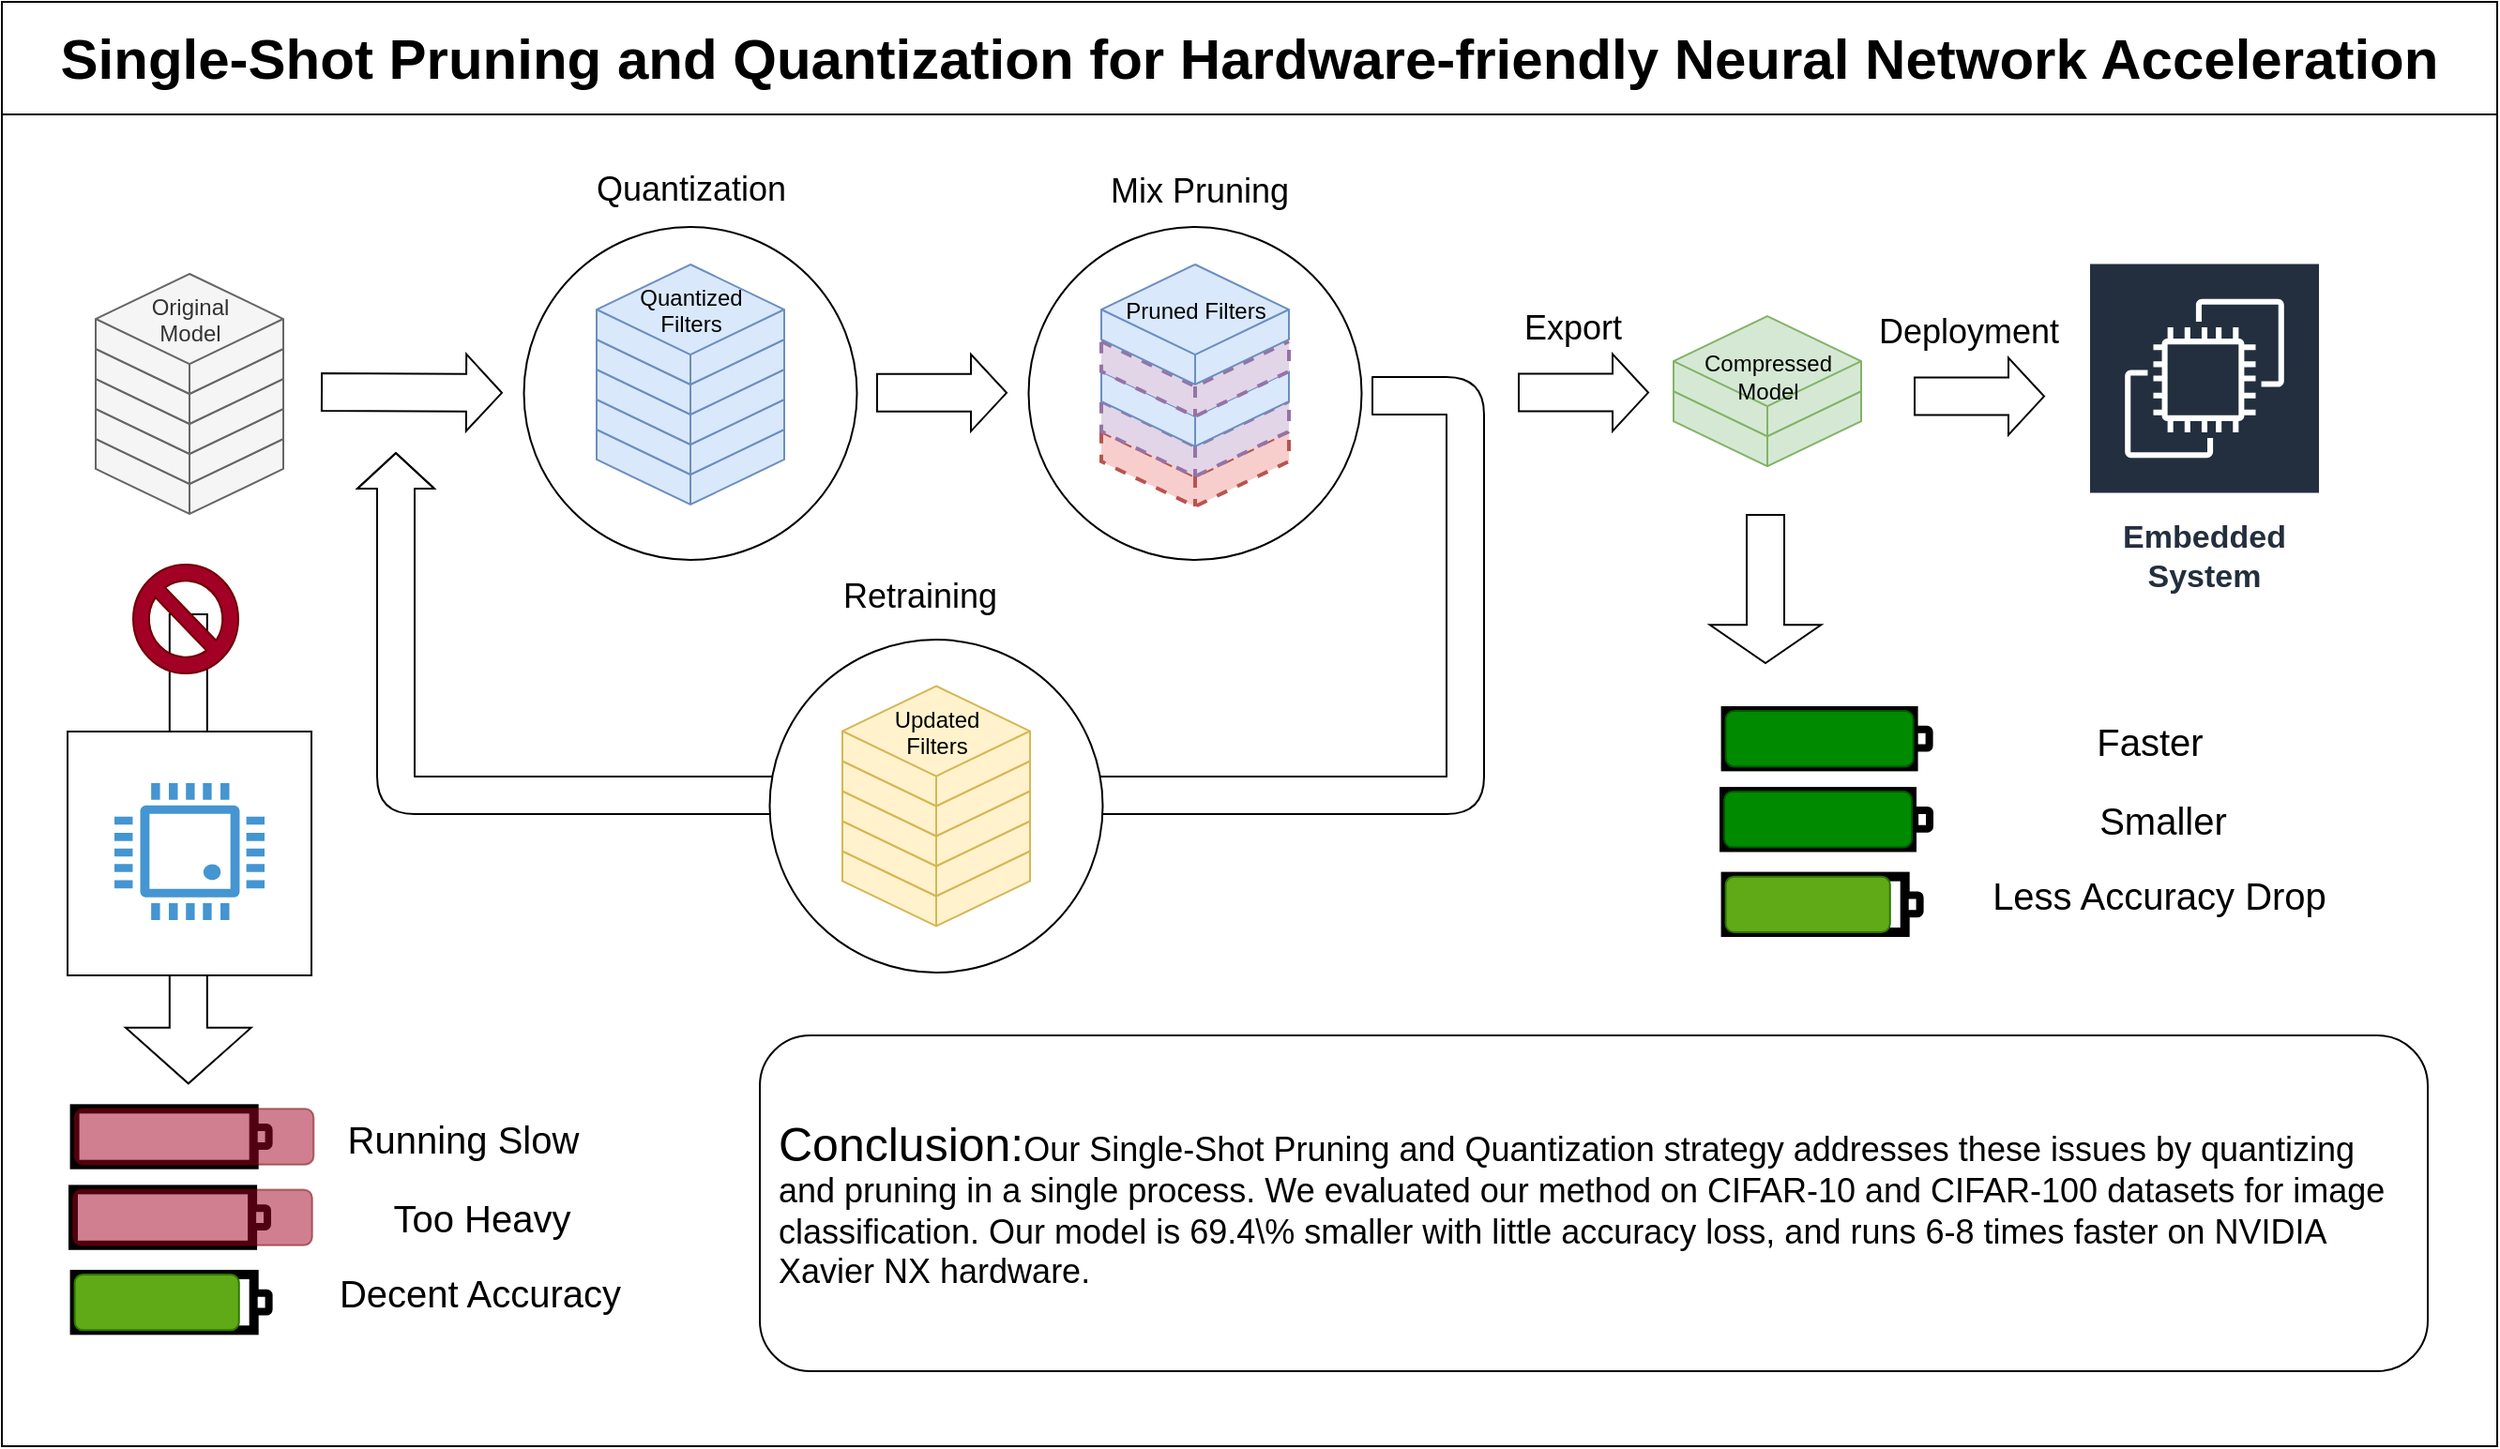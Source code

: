 <mxfile version="21.3.5" type="github">
  <diagram name="第 1 页" id="9iZRizX3N21t1pR2slK-">
    <mxGraphModel dx="1793" dy="924" grid="1" gridSize="10" guides="1" tooltips="1" connect="1" arrows="1" fold="1" page="1" pageScale="1" pageWidth="827" pageHeight="1169" math="0" shadow="0">
      <root>
        <mxCell id="0" />
        <mxCell id="1" parent="0" />
        <mxCell id="0Aem7aCA6XUBFZICTMyG-1" value="&lt;font style=&quot;font-size: 30px;&quot;&gt;Single-Shot Pruning and Quantization for Hardware-friendly Neural Network Acceleration&lt;/font&gt;" style="swimlane;whiteSpace=wrap;html=1;startSize=60;" vertex="1" parent="1">
          <mxGeometry x="60" y="90" width="1330" height="770" as="geometry" />
        </mxCell>
        <mxCell id="0Aem7aCA6XUBFZICTMyG-242" value="" style="group" vertex="1" connectable="0" parent="0Aem7aCA6XUBFZICTMyG-1">
          <mxGeometry x="35" y="388" width="130" height="130" as="geometry" />
        </mxCell>
        <mxCell id="0Aem7aCA6XUBFZICTMyG-243" value="" style="shape=flexArrow;endArrow=classic;html=1;rounded=0;width=20;endWidth=45.882;endSize=9.588;" edge="1" parent="0Aem7aCA6XUBFZICTMyG-242">
          <mxGeometry width="50" height="50" relative="1" as="geometry">
            <mxPoint x="64.41" y="-62" as="sourcePoint" />
            <mxPoint x="64.41" y="189.176" as="targetPoint" />
          </mxGeometry>
        </mxCell>
        <mxCell id="0Aem7aCA6XUBFZICTMyG-241" value="" style="whiteSpace=wrap;html=1;aspect=fixed;" vertex="1" parent="0Aem7aCA6XUBFZICTMyG-242">
          <mxGeometry y="1" width="130" height="130" as="geometry" />
        </mxCell>
        <mxCell id="0Aem7aCA6XUBFZICTMyG-240" value="" style="pointerEvents=1;shadow=0;dashed=0;html=1;strokeColor=none;fillColor=#4495D1;labelPosition=center;verticalLabelPosition=bottom;verticalAlign=top;align=center;outlineConnect=0;shape=mxgraph.veeam.cpu;" vertex="1" parent="0Aem7aCA6XUBFZICTMyG-242">
          <mxGeometry x="25" y="28.5" width="80" height="73" as="geometry" />
        </mxCell>
        <mxCell id="0Aem7aCA6XUBFZICTMyG-78" value="" style="ellipse;whiteSpace=wrap;html=1;aspect=fixed;" vertex="1" parent="0Aem7aCA6XUBFZICTMyG-1">
          <mxGeometry x="547.25" y="120" width="177.5" height="177.5" as="geometry" />
        </mxCell>
        <mxCell id="0Aem7aCA6XUBFZICTMyG-71" value="" style="html=1;shape=mxgraph.basic.isocube;isoAngle=15;fillColor=#f8cecc;strokeColor=#b85450;strokeWidth=2;dashed=1;" vertex="1" parent="0Aem7aCA6XUBFZICTMyG-1">
          <mxGeometry x="586" y="205" width="100" height="64" as="geometry" />
        </mxCell>
        <mxCell id="0Aem7aCA6XUBFZICTMyG-72" style="edgeStyle=orthogonalEdgeStyle;rounded=0;orthogonalLoop=1;jettySize=auto;html=1;exitX=0.5;exitY=1;exitDx=0;exitDy=0;exitPerimeter=0;fillColor=#dae8fc;strokeColor=#6c8ebf;" edge="1" parent="0Aem7aCA6XUBFZICTMyG-1" source="0Aem7aCA6XUBFZICTMyG-71" target="0Aem7aCA6XUBFZICTMyG-71">
          <mxGeometry relative="1" as="geometry" />
        </mxCell>
        <mxCell id="0Aem7aCA6XUBFZICTMyG-73" value="" style="html=1;shape=mxgraph.basic.isocube;isoAngle=15;fillColor=#e1d5e7;strokeColor=#9673a6;dashed=1;strokeWidth=2;" vertex="1" parent="0Aem7aCA6XUBFZICTMyG-1">
          <mxGeometry x="586" y="189" width="100" height="64" as="geometry" />
        </mxCell>
        <mxCell id="0Aem7aCA6XUBFZICTMyG-74" value="" style="html=1;shape=mxgraph.basic.isocube;isoAngle=15;fillColor=#dae8fc;strokeColor=#6c8ebf;" vertex="1" parent="0Aem7aCA6XUBFZICTMyG-1">
          <mxGeometry x="586" y="173" width="100" height="64" as="geometry" />
        </mxCell>
        <mxCell id="0Aem7aCA6XUBFZICTMyG-75" value="" style="html=1;shape=mxgraph.basic.isocube;isoAngle=15;fillColor=#e1d5e7;strokeColor=#9673a6;dashed=1;strokeWidth=2;" vertex="1" parent="0Aem7aCA6XUBFZICTMyG-1">
          <mxGeometry x="586" y="157" width="100" height="64" as="geometry" />
        </mxCell>
        <mxCell id="0Aem7aCA6XUBFZICTMyG-76" value="&lt;font color=&quot;#000000&quot;&gt;Pruned Filters&lt;br&gt;&lt;br&gt;&lt;/font&gt;" style="html=1;shape=mxgraph.basic.isocube;isoAngle=15;fillColor=#dae8fc;strokeColor=#6c8ebf;" vertex="1" parent="0Aem7aCA6XUBFZICTMyG-1">
          <mxGeometry x="586" y="140" width="100" height="64" as="geometry" />
        </mxCell>
        <mxCell id="0Aem7aCA6XUBFZICTMyG-77" value="" style="shape=flexArrow;endArrow=classic;html=1;rounded=0;width=20;" edge="1" parent="0Aem7aCA6XUBFZICTMyG-1">
          <mxGeometry width="50" height="50" relative="1" as="geometry">
            <mxPoint x="170" y="208" as="sourcePoint" />
            <mxPoint x="267" y="208.41" as="targetPoint" />
          </mxGeometry>
        </mxCell>
        <mxCell id="0Aem7aCA6XUBFZICTMyG-92" value="&lt;font style=&quot;font-size: 18px;&quot;&gt;Quantization&lt;/font&gt;" style="edgeLabel;html=1;align=center;verticalAlign=middle;resizable=0;points=[];" vertex="1" connectable="0" parent="0Aem7aCA6XUBFZICTMyG-77">
          <mxGeometry x="0.084" y="5" relative="1" as="geometry">
            <mxPoint x="144" y="-103" as="offset" />
          </mxGeometry>
        </mxCell>
        <mxCell id="0Aem7aCA6XUBFZICTMyG-79" value="" style="shape=flexArrow;endArrow=classic;html=1;rounded=0;width=20;" edge="1" parent="0Aem7aCA6XUBFZICTMyG-1">
          <mxGeometry width="50" height="50" relative="1" as="geometry">
            <mxPoint x="466" y="208.41" as="sourcePoint" />
            <mxPoint x="536" y="208.41" as="targetPoint" />
          </mxGeometry>
        </mxCell>
        <mxCell id="0Aem7aCA6XUBFZICTMyG-93" value="&lt;font style=&quot;font-size: 18px;&quot;&gt;Mix Pruning&lt;/font&gt;" style="edgeLabel;html=1;align=center;verticalAlign=middle;resizable=0;points=[];" vertex="1" connectable="0" parent="0Aem7aCA6XUBFZICTMyG-79">
          <mxGeometry x="-0.422" y="6" relative="1" as="geometry">
            <mxPoint x="152" y="-102" as="offset" />
          </mxGeometry>
        </mxCell>
        <mxCell id="0Aem7aCA6XUBFZICTMyG-81" value="" style="group" vertex="1" connectable="0" parent="0Aem7aCA6XUBFZICTMyG-1">
          <mxGeometry x="973" y="152" width="100" height="128" as="geometry" />
        </mxCell>
        <mxCell id="0Aem7aCA6XUBFZICTMyG-83" style="edgeStyle=orthogonalEdgeStyle;rounded=0;orthogonalLoop=1;jettySize=auto;html=1;exitX=0.5;exitY=1;exitDx=0;exitDy=0;exitPerimeter=0;fillColor=#d5e8d4;strokeColor=#82b366;" edge="1" parent="0Aem7aCA6XUBFZICTMyG-81">
          <mxGeometry relative="1" as="geometry">
            <mxPoint x="-32" y="111.55" as="sourcePoint" />
            <mxPoint x="-32" y="111.55" as="targetPoint" />
          </mxGeometry>
        </mxCell>
        <mxCell id="0Aem7aCA6XUBFZICTMyG-84" value="" style="html=1;shape=mxgraph.basic.isocube;isoAngle=15;fillColor=#d5e8d4;strokeColor=#82b366;" vertex="1" parent="0Aem7aCA6XUBFZICTMyG-81">
          <mxGeometry x="-82" y="31.55" width="100" height="64" as="geometry" />
        </mxCell>
        <mxCell id="0Aem7aCA6XUBFZICTMyG-85" value="&lt;font color=&quot;#000000&quot;&gt;Compressed&lt;br&gt;Model&lt;/font&gt;" style="html=1;shape=mxgraph.basic.isocube;isoAngle=15;fillColor=#d5e8d4;strokeColor=#82b366;" vertex="1" parent="0Aem7aCA6XUBFZICTMyG-81">
          <mxGeometry x="-82" y="15.55" width="100" height="64" as="geometry" />
        </mxCell>
        <mxCell id="0Aem7aCA6XUBFZICTMyG-90" value="" style="endArrow=classic;html=1;rounded=1;shape=flexArrow;strokeWidth=1;width=20;" edge="1" parent="0Aem7aCA6XUBFZICTMyG-1">
          <mxGeometry width="50" height="50" relative="1" as="geometry">
            <mxPoint x="730" y="210" as="sourcePoint" />
            <mxPoint x="210" y="240" as="targetPoint" />
            <Array as="points">
              <mxPoint x="780" y="210" />
              <mxPoint x="780" y="423" />
              <mxPoint x="510" y="423" />
              <mxPoint x="210" y="423" />
            </Array>
          </mxGeometry>
        </mxCell>
        <mxCell id="0Aem7aCA6XUBFZICTMyG-95" value="&lt;font style=&quot;font-size: 18px;&quot;&gt;Retraining&lt;/font&gt;" style="edgeLabel;html=1;align=center;verticalAlign=middle;resizable=0;points=[];" vertex="1" connectable="0" parent="0Aem7aCA6XUBFZICTMyG-90">
          <mxGeometry x="0.097" y="-5" relative="1" as="geometry">
            <mxPoint x="3" y="-101" as="offset" />
          </mxGeometry>
        </mxCell>
        <mxCell id="0Aem7aCA6XUBFZICTMyG-97" value="&lt;font style=&quot;font-size: 17px;&quot;&gt;Embedded System&lt;/font&gt;" style="sketch=0;outlineConnect=0;fontColor=#232F3E;gradientColor=none;strokeColor=#ffffff;fillColor=#232F3E;dashed=0;verticalLabelPosition=middle;verticalAlign=bottom;align=center;html=1;whiteSpace=wrap;fontSize=10;fontStyle=1;spacing=3;shape=mxgraph.aws4.productIcon;prIcon=mxgraph.aws4.ec2;" vertex="1" parent="0Aem7aCA6XUBFZICTMyG-1">
          <mxGeometry x="1112" y="138.75" width="124" height="181.25" as="geometry" />
        </mxCell>
        <mxCell id="0Aem7aCA6XUBFZICTMyG-113" value="" style="group" vertex="1" connectable="0" parent="0Aem7aCA6XUBFZICTMyG-1">
          <mxGeometry x="404" y="551" width="889" height="179" as="geometry" />
        </mxCell>
        <mxCell id="0Aem7aCA6XUBFZICTMyG-110" value="" style="rounded=1;whiteSpace=wrap;html=1;" vertex="1" parent="0Aem7aCA6XUBFZICTMyG-113">
          <mxGeometry width="889" height="179" as="geometry" />
        </mxCell>
        <mxCell id="0Aem7aCA6XUBFZICTMyG-112" value="&lt;div style=&quot;text-align: left;&quot;&gt;&lt;font style=&quot;background-color: initial; font-size: 25px;&quot;&gt;Conclusion:&lt;/font&gt;&lt;font style=&quot;background-color: initial;&quot;&gt;&lt;font style=&quot;font-size: 18px;&quot;&gt;Our Single-Shot Pruning and Quantization strategy addresses these issues by quantizing and pruning in a single process. We evaluated our method on CIFAR-10 and CIFAR-100 datasets for image classification. Our model is 69.4\% smaller with little accuracy loss, and runs 6-8 times faster on NVIDIA Xavier NX hardware.&lt;/font&gt;&lt;/font&gt;&lt;/div&gt;" style="text;html=1;strokeColor=none;fillColor=none;align=center;verticalAlign=middle;whiteSpace=wrap;rounded=0;labelPosition=center;verticalLabelPosition=middle;spacing=2;" vertex="1" parent="0Aem7aCA6XUBFZICTMyG-113">
          <mxGeometry x="9" y="11.188" width="871" height="156.625" as="geometry" />
        </mxCell>
        <mxCell id="0Aem7aCA6XUBFZICTMyG-115" value="" style="group" vertex="1" connectable="0" parent="0Aem7aCA6XUBFZICTMyG-1">
          <mxGeometry x="278.25" y="120" width="177.5" height="177.5" as="geometry" />
        </mxCell>
        <mxCell id="0Aem7aCA6XUBFZICTMyG-38" value="" style="ellipse;whiteSpace=wrap;html=1;aspect=fixed;" vertex="1" parent="0Aem7aCA6XUBFZICTMyG-115">
          <mxGeometry width="177.5" height="177.5" as="geometry" />
        </mxCell>
        <mxCell id="0Aem7aCA6XUBFZICTMyG-65" value="" style="html=1;shape=mxgraph.basic.isocube;isoAngle=15;fillColor=#dae8fc;strokeColor=#6c8ebf;" vertex="1" parent="0Aem7aCA6XUBFZICTMyG-115">
          <mxGeometry x="38.75" y="84" width="100" height="64" as="geometry" />
        </mxCell>
        <mxCell id="0Aem7aCA6XUBFZICTMyG-66" style="edgeStyle=orthogonalEdgeStyle;rounded=0;orthogonalLoop=1;jettySize=auto;html=1;exitX=0.5;exitY=1;exitDx=0;exitDy=0;exitPerimeter=0;fillColor=#dae8fc;strokeColor=#6c8ebf;" edge="1" parent="0Aem7aCA6XUBFZICTMyG-115" source="0Aem7aCA6XUBFZICTMyG-65" target="0Aem7aCA6XUBFZICTMyG-65">
          <mxGeometry relative="1" as="geometry" />
        </mxCell>
        <mxCell id="0Aem7aCA6XUBFZICTMyG-67" value="" style="html=1;shape=mxgraph.basic.isocube;isoAngle=15;fillColor=#dae8fc;strokeColor=#6c8ebf;" vertex="1" parent="0Aem7aCA6XUBFZICTMyG-115">
          <mxGeometry x="38.75" y="68" width="100" height="64" as="geometry" />
        </mxCell>
        <mxCell id="0Aem7aCA6XUBFZICTMyG-68" value="" style="html=1;shape=mxgraph.basic.isocube;isoAngle=15;fillColor=#dae8fc;strokeColor=#6c8ebf;" vertex="1" parent="0Aem7aCA6XUBFZICTMyG-115">
          <mxGeometry x="38.75" y="52" width="100" height="64" as="geometry" />
        </mxCell>
        <mxCell id="0Aem7aCA6XUBFZICTMyG-69" value="" style="html=1;shape=mxgraph.basic.isocube;isoAngle=15;fillColor=#dae8fc;strokeColor=#6c8ebf;" vertex="1" parent="0Aem7aCA6XUBFZICTMyG-115">
          <mxGeometry x="38.75" y="36" width="100" height="64" as="geometry" />
        </mxCell>
        <mxCell id="0Aem7aCA6XUBFZICTMyG-70" value="&lt;font color=&quot;#000000&quot;&gt;Quantized&lt;br&gt;Filters&lt;br&gt;&lt;br&gt;&lt;/font&gt;" style="html=1;shape=mxgraph.basic.isocube;isoAngle=15;fillColor=#dae8fc;strokeColor=#6c8ebf;" vertex="1" parent="0Aem7aCA6XUBFZICTMyG-115">
          <mxGeometry x="38.75" y="20" width="100" height="64" as="geometry" />
        </mxCell>
        <mxCell id="0Aem7aCA6XUBFZICTMyG-131" value="" style="group;fontColor=#333333;fillColor=none;strokeColor=none;" vertex="1" connectable="0" parent="0Aem7aCA6XUBFZICTMyG-1">
          <mxGeometry x="50" y="145" width="100" height="128" as="geometry" />
        </mxCell>
        <mxCell id="0Aem7aCA6XUBFZICTMyG-132" value="" style="html=1;shape=mxgraph.basic.isocube;isoAngle=15;fontColor=#333333;fillColor=#f5f5f5;strokeColor=#666666;" vertex="1" parent="0Aem7aCA6XUBFZICTMyG-131">
          <mxGeometry y="64" width="100" height="64" as="geometry" />
        </mxCell>
        <mxCell id="0Aem7aCA6XUBFZICTMyG-133" style="edgeStyle=orthogonalEdgeStyle;rounded=0;orthogonalLoop=1;jettySize=auto;html=1;exitX=0.5;exitY=1;exitDx=0;exitDy=0;exitPerimeter=0;fontColor=#000000;fillColor=#f5f5f5;strokeColor=#666666;" edge="1" parent="0Aem7aCA6XUBFZICTMyG-131" source="0Aem7aCA6XUBFZICTMyG-132" target="0Aem7aCA6XUBFZICTMyG-132">
          <mxGeometry relative="1" as="geometry" />
        </mxCell>
        <mxCell id="0Aem7aCA6XUBFZICTMyG-134" value="" style="html=1;shape=mxgraph.basic.isocube;isoAngle=15;fontColor=#333333;fillColor=#f5f5f5;strokeColor=#666666;" vertex="1" parent="0Aem7aCA6XUBFZICTMyG-131">
          <mxGeometry y="48" width="100" height="64" as="geometry" />
        </mxCell>
        <mxCell id="0Aem7aCA6XUBFZICTMyG-135" value="" style="html=1;shape=mxgraph.basic.isocube;isoAngle=15;fontColor=#333333;fillColor=#f5f5f5;strokeColor=#666666;" vertex="1" parent="0Aem7aCA6XUBFZICTMyG-131">
          <mxGeometry y="32" width="100" height="64" as="geometry" />
        </mxCell>
        <mxCell id="0Aem7aCA6XUBFZICTMyG-136" value="" style="html=1;shape=mxgraph.basic.isocube;isoAngle=15;fontColor=#333333;fillColor=#f5f5f5;strokeColor=#666666;" vertex="1" parent="0Aem7aCA6XUBFZICTMyG-131">
          <mxGeometry y="16" width="100" height="64" as="geometry" />
        </mxCell>
        <mxCell id="0Aem7aCA6XUBFZICTMyG-137" value="Original&lt;br&gt;Model&lt;br&gt;&lt;br&gt;" style="html=1;shape=mxgraph.basic.isocube;isoAngle=15;fontColor=#333333;fillColor=#f5f5f5;strokeColor=#666666;" vertex="1" parent="0Aem7aCA6XUBFZICTMyG-131">
          <mxGeometry width="100" height="64" as="geometry" />
        </mxCell>
        <mxCell id="0Aem7aCA6XUBFZICTMyG-153" value="" style="shape=flexArrow;endArrow=classic;html=1;rounded=0;width=20;" edge="1" parent="0Aem7aCA6XUBFZICTMyG-1">
          <mxGeometry width="50" height="50" relative="1" as="geometry">
            <mxPoint x="808" y="208.29" as="sourcePoint" />
            <mxPoint x="878" y="208.29" as="targetPoint" />
          </mxGeometry>
        </mxCell>
        <mxCell id="0Aem7aCA6XUBFZICTMyG-157" value="&lt;font style=&quot;font-size: 18px;&quot;&gt;Export&lt;/font&gt;" style="edgeLabel;html=1;align=center;verticalAlign=middle;resizable=0;points=[];" vertex="1" connectable="0" parent="0Aem7aCA6XUBFZICTMyG-153">
          <mxGeometry x="0.11" y="9" relative="1" as="geometry">
            <mxPoint x="-10" y="-26" as="offset" />
          </mxGeometry>
        </mxCell>
        <mxCell id="0Aem7aCA6XUBFZICTMyG-197" value="" style="group" vertex="1" connectable="0" parent="0Aem7aCA6XUBFZICTMyG-1">
          <mxGeometry x="38" y="590.16" width="310" height="118" as="geometry" />
        </mxCell>
        <mxCell id="0Aem7aCA6XUBFZICTMyG-189" value="" style="group" vertex="1" connectable="0" parent="0Aem7aCA6XUBFZICTMyG-197">
          <mxGeometry y="43.044" width="167.204" height="29.686" as="geometry" />
        </mxCell>
        <mxCell id="0Aem7aCA6XUBFZICTMyG-190" value="" style="rounded=0;whiteSpace=wrap;html=1;strokeWidth=5;" vertex="1" parent="0Aem7aCA6XUBFZICTMyG-189">
          <mxGeometry width="95.545" height="29.686" as="geometry" />
        </mxCell>
        <mxCell id="0Aem7aCA6XUBFZICTMyG-191" value="" style="rounded=1;whiteSpace=wrap;html=1;strokeWidth=4;" vertex="1" parent="0Aem7aCA6XUBFZICTMyG-189">
          <mxGeometry x="95.545" y="9.895" width="7.962" height="9.895" as="geometry" />
        </mxCell>
        <mxCell id="0Aem7aCA6XUBFZICTMyG-192" value="" style="rounded=1;whiteSpace=wrap;html=1;fillColor=#a20025;strokeColor=#6F0000;fontColor=#ffffff;opacity=50;" vertex="1" parent="0Aem7aCA6XUBFZICTMyG-189">
          <mxGeometry width="127.393" height="29.686" as="geometry" />
        </mxCell>
        <mxCell id="0Aem7aCA6XUBFZICTMyG-178" value="" style="group" vertex="1" connectable="0" parent="0Aem7aCA6XUBFZICTMyG-197">
          <mxGeometry x="0.796" y="88.314" width="103.507" height="29.686" as="geometry" />
        </mxCell>
        <mxCell id="0Aem7aCA6XUBFZICTMyG-175" value="" style="rounded=0;whiteSpace=wrap;html=1;strokeWidth=5;" vertex="1" parent="0Aem7aCA6XUBFZICTMyG-178">
          <mxGeometry width="95.545" height="29.686" as="geometry" />
        </mxCell>
        <mxCell id="0Aem7aCA6XUBFZICTMyG-176" value="" style="rounded=1;whiteSpace=wrap;html=1;fillColor=#60a917;strokeColor=#2D7600;fontColor=#ffffff;" vertex="1" parent="0Aem7aCA6XUBFZICTMyG-178">
          <mxGeometry width="87.583" height="29.686" as="geometry" />
        </mxCell>
        <mxCell id="0Aem7aCA6XUBFZICTMyG-177" value="" style="rounded=1;whiteSpace=wrap;html=1;strokeWidth=4;" vertex="1" parent="0Aem7aCA6XUBFZICTMyG-178">
          <mxGeometry x="95.545" y="9.895" width="7.962" height="9.895" as="geometry" />
        </mxCell>
        <mxCell id="0Aem7aCA6XUBFZICTMyG-193" value="" style="group" vertex="1" connectable="0" parent="0Aem7aCA6XUBFZICTMyG-197">
          <mxGeometry x="0.796" width="296.204" height="34.84" as="geometry" />
        </mxCell>
        <mxCell id="0Aem7aCA6XUBFZICTMyG-194" value="" style="rounded=0;whiteSpace=wrap;html=1;strokeWidth=5;" vertex="1" parent="0Aem7aCA6XUBFZICTMyG-193">
          <mxGeometry width="95.545" height="29.686" as="geometry" />
        </mxCell>
        <mxCell id="0Aem7aCA6XUBFZICTMyG-195" value="" style="rounded=1;whiteSpace=wrap;html=1;strokeWidth=4;" vertex="1" parent="0Aem7aCA6XUBFZICTMyG-193">
          <mxGeometry x="95.545" y="9.895" width="7.962" height="9.895" as="geometry" />
        </mxCell>
        <mxCell id="0Aem7aCA6XUBFZICTMyG-196" value="" style="rounded=1;whiteSpace=wrap;html=1;fillColor=#a20025;strokeColor=#6F0000;fontColor=#ffffff;opacity=50;" vertex="1" parent="0Aem7aCA6XUBFZICTMyG-193">
          <mxGeometry width="127.393" height="29.686" as="geometry" />
        </mxCell>
        <mxCell id="0Aem7aCA6XUBFZICTMyG-198" value="" style="group" vertex="1" connectable="0" parent="0Aem7aCA6XUBFZICTMyG-193">
          <mxGeometry x="147.204" y="-5.16" width="149" height="40" as="geometry" />
        </mxCell>
        <mxCell id="0Aem7aCA6XUBFZICTMyG-200" value="&lt;font style=&quot;font-size: 20px;&quot;&gt;Running Slow&lt;/font&gt;" style="text;html=1;strokeColor=none;fillColor=none;align=center;verticalAlign=middle;whiteSpace=wrap;rounded=0;" vertex="1" parent="0Aem7aCA6XUBFZICTMyG-198">
          <mxGeometry x="-10" y="5.66" width="140" height="30" as="geometry" />
        </mxCell>
        <mxCell id="0Aem7aCA6XUBFZICTMyG-211" value="&lt;span style=&quot;font-size: 20px;&quot;&gt;Too Heavy&lt;/span&gt;" style="text;html=1;strokeColor=none;fillColor=none;align=center;verticalAlign=middle;whiteSpace=wrap;rounded=0;" vertex="1" parent="0Aem7aCA6XUBFZICTMyG-197">
          <mxGeometry x="148" y="43.04" width="140" height="30" as="geometry" />
        </mxCell>
        <mxCell id="0Aem7aCA6XUBFZICTMyG-212" value="&lt;font style=&quot;font-size: 20px;&quot;&gt;Decent Accuracy&lt;/font&gt;" style="text;html=1;strokeColor=none;fillColor=none;align=center;verticalAlign=middle;whiteSpace=wrap;rounded=0;" vertex="1" parent="0Aem7aCA6XUBFZICTMyG-197">
          <mxGeometry x="136" y="83" width="162" height="30" as="geometry" />
        </mxCell>
        <mxCell id="0Aem7aCA6XUBFZICTMyG-250" value="" style="verticalLabelPosition=bottom;verticalAlign=top;html=1;shape=mxgraph.basic.no_symbol;fillColor=#a20025;fontColor=#ffffff;strokeColor=#6F0000;" vertex="1" parent="0Aem7aCA6XUBFZICTMyG-1">
          <mxGeometry x="70" y="300" width="56" height="58" as="geometry" />
        </mxCell>
        <mxCell id="0Aem7aCA6XUBFZICTMyG-252" value="" style="shape=flexArrow;endArrow=classic;html=1;rounded=0;width=20;endWidth=38.261;endSize=6.461;" edge="1" parent="0Aem7aCA6XUBFZICTMyG-1">
          <mxGeometry width="50" height="50" relative="1" as="geometry">
            <mxPoint x="940" y="273" as="sourcePoint" />
            <mxPoint x="940" y="353" as="targetPoint" />
          </mxGeometry>
        </mxCell>
        <mxCell id="0Aem7aCA6XUBFZICTMyG-222" value="" style="group" vertex="1" connectable="0" parent="0Aem7aCA6XUBFZICTMyG-1">
          <mxGeometry x="918" y="378" width="320" height="118" as="geometry" />
        </mxCell>
        <mxCell id="0Aem7aCA6XUBFZICTMyG-223" value="" style="group" vertex="1" connectable="0" parent="0Aem7aCA6XUBFZICTMyG-222">
          <mxGeometry y="43.044" width="167.204" height="29.69" as="geometry" />
        </mxCell>
        <mxCell id="0Aem7aCA6XUBFZICTMyG-224" value="" style="rounded=0;whiteSpace=wrap;html=1;strokeWidth=5;" vertex="1" parent="0Aem7aCA6XUBFZICTMyG-223">
          <mxGeometry width="100" height="29.69" as="geometry" />
        </mxCell>
        <mxCell id="0Aem7aCA6XUBFZICTMyG-225" value="" style="rounded=1;whiteSpace=wrap;html=1;strokeWidth=4;" vertex="1" parent="0Aem7aCA6XUBFZICTMyG-223">
          <mxGeometry x="101.545" y="9.895" width="7.962" height="9.895" as="geometry" />
        </mxCell>
        <mxCell id="0Aem7aCA6XUBFZICTMyG-226" value="" style="rounded=1;whiteSpace=wrap;html=1;fillColor=#008a00;strokeColor=#005700;fontColor=#ffffff;" vertex="1" parent="0Aem7aCA6XUBFZICTMyG-223">
          <mxGeometry width="100" height="29.69" as="geometry" />
        </mxCell>
        <mxCell id="0Aem7aCA6XUBFZICTMyG-227" value="" style="group" vertex="1" connectable="0" parent="0Aem7aCA6XUBFZICTMyG-222">
          <mxGeometry x="0.796" y="88.314" width="103.507" height="29.686" as="geometry" />
        </mxCell>
        <mxCell id="0Aem7aCA6XUBFZICTMyG-228" value="" style="rounded=0;whiteSpace=wrap;html=1;strokeWidth=5;" vertex="1" parent="0Aem7aCA6XUBFZICTMyG-227">
          <mxGeometry width="95.545" height="29.686" as="geometry" />
        </mxCell>
        <mxCell id="0Aem7aCA6XUBFZICTMyG-229" value="" style="rounded=1;whiteSpace=wrap;html=1;fillColor=#60a917;strokeColor=#2D7600;fontColor=#ffffff;" vertex="1" parent="0Aem7aCA6XUBFZICTMyG-227">
          <mxGeometry width="87.583" height="29.686" as="geometry" />
        </mxCell>
        <mxCell id="0Aem7aCA6XUBFZICTMyG-230" value="" style="rounded=1;whiteSpace=wrap;html=1;strokeWidth=4;" vertex="1" parent="0Aem7aCA6XUBFZICTMyG-227">
          <mxGeometry x="95.545" y="9.895" width="7.962" height="9.895" as="geometry" />
        </mxCell>
        <mxCell id="0Aem7aCA6XUBFZICTMyG-231" value="" style="group" vertex="1" connectable="0" parent="0Aem7aCA6XUBFZICTMyG-222">
          <mxGeometry x="0.796" width="296.204" height="34.84" as="geometry" />
        </mxCell>
        <mxCell id="0Aem7aCA6XUBFZICTMyG-232" value="" style="rounded=0;whiteSpace=wrap;html=1;strokeWidth=5;" vertex="1" parent="0Aem7aCA6XUBFZICTMyG-231">
          <mxGeometry width="100" height="29.69" as="geometry" />
        </mxCell>
        <mxCell id="0Aem7aCA6XUBFZICTMyG-233" value="" style="rounded=1;whiteSpace=wrap;html=1;strokeWidth=4;" vertex="1" parent="0Aem7aCA6XUBFZICTMyG-231">
          <mxGeometry x="100.545" y="9.895" width="7.962" height="9.895" as="geometry" />
        </mxCell>
        <mxCell id="0Aem7aCA6XUBFZICTMyG-234" value="" style="rounded=1;whiteSpace=wrap;html=1;fillColor=#008a00;strokeColor=#005700;fontColor=#ffffff;" vertex="1" parent="0Aem7aCA6XUBFZICTMyG-231">
          <mxGeometry width="100" height="29.69" as="geometry" />
        </mxCell>
        <mxCell id="0Aem7aCA6XUBFZICTMyG-235" value="" style="group" vertex="1" connectable="0" parent="0Aem7aCA6XUBFZICTMyG-231">
          <mxGeometry x="147.204" y="-5.16" width="149" height="40" as="geometry" />
        </mxCell>
        <mxCell id="0Aem7aCA6XUBFZICTMyG-236" value="&lt;font style=&quot;font-size: 20px;&quot;&gt;Faster&lt;/font&gt;" style="text;html=1;strokeColor=none;fillColor=none;align=center;verticalAlign=middle;whiteSpace=wrap;rounded=0;" vertex="1" parent="0Aem7aCA6XUBFZICTMyG-235">
          <mxGeometry x="9" y="5.66" width="140" height="30" as="geometry" />
        </mxCell>
        <mxCell id="0Aem7aCA6XUBFZICTMyG-237" value="&lt;span style=&quot;font-size: 20px;&quot;&gt;Smaller&lt;/span&gt;" style="text;html=1;strokeColor=none;fillColor=none;align=center;verticalAlign=middle;whiteSpace=wrap;rounded=0;" vertex="1" parent="0Aem7aCA6XUBFZICTMyG-222">
          <mxGeometry x="164" y="43.04" width="140" height="30" as="geometry" />
        </mxCell>
        <mxCell id="0Aem7aCA6XUBFZICTMyG-238" value="&lt;font style=&quot;font-size: 20px;&quot;&gt;Less Accuracy Drop&lt;/font&gt;" style="text;html=1;strokeColor=none;fillColor=none;align=center;verticalAlign=middle;whiteSpace=wrap;rounded=0;" vertex="1" parent="0Aem7aCA6XUBFZICTMyG-222">
          <mxGeometry x="140" y="83" width="184" height="30" as="geometry" />
        </mxCell>
        <mxCell id="0Aem7aCA6XUBFZICTMyG-116" value="" style="group" vertex="1" connectable="0" parent="1">
          <mxGeometry x="469.25" y="430" width="177.5" height="177.5" as="geometry" />
        </mxCell>
        <mxCell id="0Aem7aCA6XUBFZICTMyG-117" value="" style="ellipse;whiteSpace=wrap;html=1;aspect=fixed;" vertex="1" parent="0Aem7aCA6XUBFZICTMyG-116">
          <mxGeometry width="177.5" height="177.5" as="geometry" />
        </mxCell>
        <mxCell id="0Aem7aCA6XUBFZICTMyG-119" style="edgeStyle=orthogonalEdgeStyle;rounded=0;orthogonalLoop=1;jettySize=auto;html=1;exitX=0.5;exitY=1;exitDx=0;exitDy=0;exitPerimeter=0;fillColor=#dae8fc;strokeColor=#6c8ebf;" edge="1" parent="0Aem7aCA6XUBFZICTMyG-116">
          <mxGeometry relative="1" as="geometry">
            <mxPoint x="88.75" y="148" as="sourcePoint" />
            <mxPoint x="88.75" y="148" as="targetPoint" />
          </mxGeometry>
        </mxCell>
        <mxCell id="0Aem7aCA6XUBFZICTMyG-124" value="" style="group" vertex="1" connectable="0" parent="0Aem7aCA6XUBFZICTMyG-116">
          <mxGeometry x="38.75" y="24.75" width="100" height="128" as="geometry" />
        </mxCell>
        <mxCell id="0Aem7aCA6XUBFZICTMyG-125" value="" style="html=1;shape=mxgraph.basic.isocube;isoAngle=15;fillColor=#fff2cc;strokeColor=#d6b656;" vertex="1" parent="0Aem7aCA6XUBFZICTMyG-124">
          <mxGeometry y="64" width="100" height="64" as="geometry" />
        </mxCell>
        <mxCell id="0Aem7aCA6XUBFZICTMyG-126" style="edgeStyle=orthogonalEdgeStyle;rounded=0;orthogonalLoop=1;jettySize=auto;html=1;exitX=0.5;exitY=1;exitDx=0;exitDy=0;exitPerimeter=0;fillColor=#fff2cc;strokeColor=#d6b656;" edge="1" parent="0Aem7aCA6XUBFZICTMyG-124" source="0Aem7aCA6XUBFZICTMyG-125" target="0Aem7aCA6XUBFZICTMyG-125">
          <mxGeometry relative="1" as="geometry" />
        </mxCell>
        <mxCell id="0Aem7aCA6XUBFZICTMyG-127" value="" style="html=1;shape=mxgraph.basic.isocube;isoAngle=15;fillColor=#fff2cc;strokeColor=#d6b656;" vertex="1" parent="0Aem7aCA6XUBFZICTMyG-124">
          <mxGeometry y="48" width="100" height="64" as="geometry" />
        </mxCell>
        <mxCell id="0Aem7aCA6XUBFZICTMyG-128" value="" style="html=1;shape=mxgraph.basic.isocube;isoAngle=15;fillColor=#fff2cc;strokeColor=#d6b656;" vertex="1" parent="0Aem7aCA6XUBFZICTMyG-124">
          <mxGeometry y="32" width="100" height="64" as="geometry" />
        </mxCell>
        <mxCell id="0Aem7aCA6XUBFZICTMyG-129" value="" style="html=1;shape=mxgraph.basic.isocube;isoAngle=15;fillColor=#fff2cc;strokeColor=#d6b656;" vertex="1" parent="0Aem7aCA6XUBFZICTMyG-124">
          <mxGeometry y="16" width="100" height="64" as="geometry" />
        </mxCell>
        <mxCell id="0Aem7aCA6XUBFZICTMyG-130" value="&lt;font color=&quot;#000000&quot;&gt;Updated&lt;br&gt;Filters&lt;br&gt;&lt;br&gt;&lt;/font&gt;" style="html=1;shape=mxgraph.basic.isocube;isoAngle=15;fillColor=#fff2cc;strokeColor=#d6b656;" vertex="1" parent="0Aem7aCA6XUBFZICTMyG-124">
          <mxGeometry width="100" height="64" as="geometry" />
        </mxCell>
        <mxCell id="0Aem7aCA6XUBFZICTMyG-158" value="" style="shape=flexArrow;endArrow=classic;html=1;rounded=0;width=20;" edge="1" parent="1">
          <mxGeometry width="50" height="50" relative="1" as="geometry">
            <mxPoint x="1079" y="300.29" as="sourcePoint" />
            <mxPoint x="1149" y="300.29" as="targetPoint" />
          </mxGeometry>
        </mxCell>
        <mxCell id="0Aem7aCA6XUBFZICTMyG-159" value="&lt;font style=&quot;font-size: 18px;&quot;&gt;Deployment&lt;/font&gt;" style="edgeLabel;html=1;align=center;verticalAlign=middle;resizable=0;points=[];" vertex="1" connectable="0" parent="0Aem7aCA6XUBFZICTMyG-158">
          <mxGeometry x="0.11" y="9" relative="1" as="geometry">
            <mxPoint x="-10" y="-26" as="offset" />
          </mxGeometry>
        </mxCell>
      </root>
    </mxGraphModel>
  </diagram>
</mxfile>
